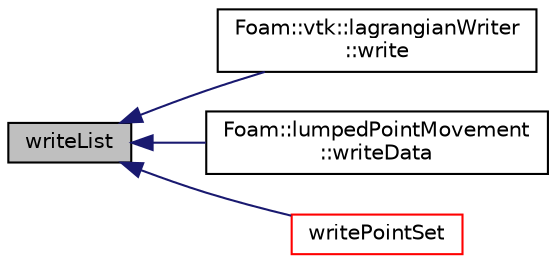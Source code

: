 digraph "writeList"
{
  bgcolor="transparent";
  edge [fontname="Helvetica",fontsize="10",labelfontname="Helvetica",labelfontsize="10"];
  node [fontname="Helvetica",fontsize="10",shape=record];
  rankdir="LR";
  Node1 [label="writeList",height=0.2,width=0.4,color="black", fillcolor="grey75", style="filled" fontcolor="black"];
  Node1 -> Node2 [dir="back",color="midnightblue",fontsize="10",style="solid",fontname="Helvetica"];
  Node2 [label="Foam::vtk::lagrangianWriter\l::write",height=0.2,width=0.4,color="black",URL="$classFoam_1_1vtk_1_1lagrangianWriter.html#a8b6c98bded3b3330b21cebdc585dce18",tooltip="Write the IOField. "];
  Node1 -> Node3 [dir="back",color="midnightblue",fontsize="10",style="solid",fontname="Helvetica"];
  Node3 [label="Foam::lumpedPointMovement\l::writeData",height=0.2,width=0.4,color="black",URL="$classFoam_1_1lumpedPointMovement.html#abad50635dd0650d7c61c5e7e9207ff7a",tooltip="Write points, forces, moments. Only call from the master process. "];
  Node1 -> Node4 [dir="back",color="midnightblue",fontsize="10",style="solid",fontname="Helvetica"];
  Node4 [label="writePointSet",height=0.2,width=0.4,color="red",URL="$namespaceFoam_1_1vtk.html#a51048c3cf291d6f77d5dbf09869d3840",tooltip="Write pointSet to VTK polydata file. "];
}
